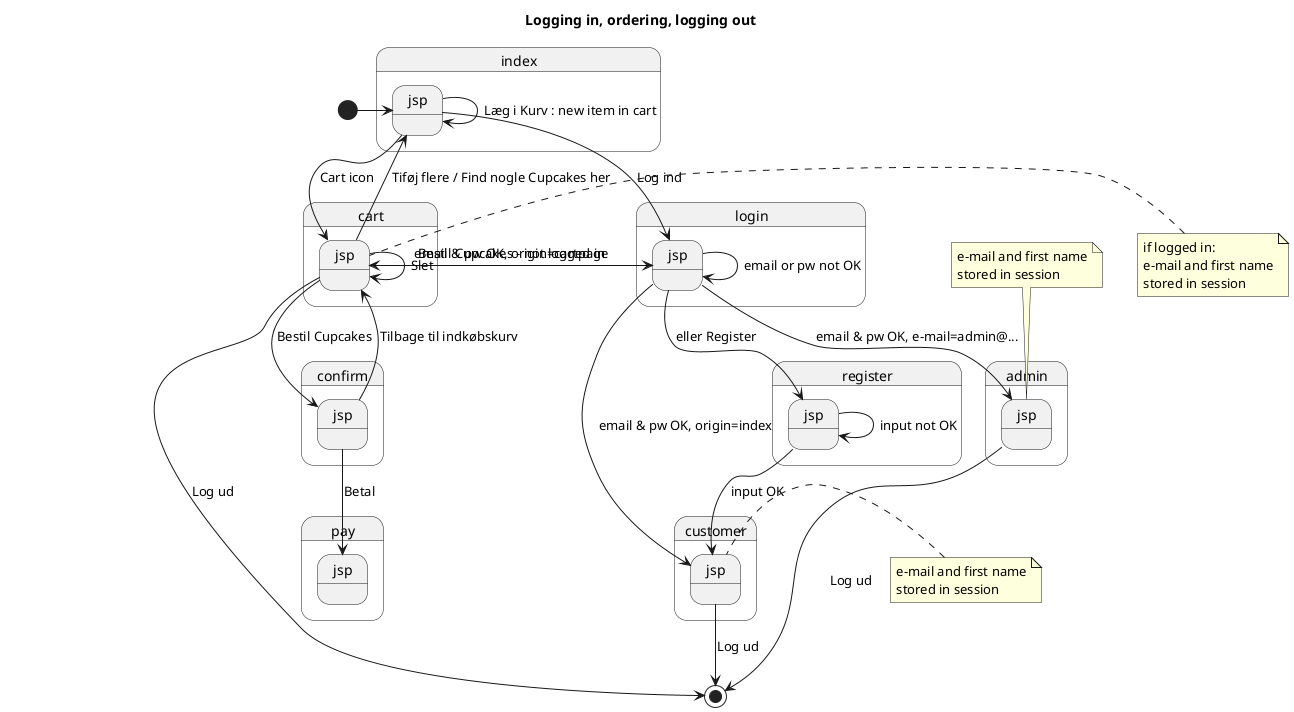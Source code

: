 
@startuml

Title Logging in, ordering, logging out

State index.jsp
State login.jsp
State cart.jsp
State customer.jsp
State confirm.jsp
State pay.jsp
State register.jsp
State admin.jsp

[*] -> index.jsp
index.jsp --> login.jsp : Log ind
login.jsp --> cart.jsp : email & pw OK, origin=cartpage
login.jsp --> login.jsp : email or pw not OK
login.jsp --> customer.jsp : email & pw OK, origin=index
login.jsp --> admin.jsp : email & pw OK, e-mail=admin@...


index.jsp --> index.jsp : Læg i Kurv : new item in cart
index.jsp --> cart.jsp : Cart icon
cart.jsp --> cart.jsp : Slet

cart.jsp --> login.jsp : Bestil Cupcakes - not logged in
cart.jsp --> index.jsp : Tiføj flere / Find nogle Cupcakes her
cart.jsp --> confirm.jsp : Bestil Cupcakes

confirm.jsp --> cart.jsp : Tilbage til indkøbskurv
confirm.jsp --> pay.jsp : Betal

register.jsp --> register.jsp : input not OK
register.jsp --> customer.jsp : input OK

customer.jsp --> [*] : Log ud
admin.jsp --> [*] : Log ud
cart.jsp --> [*] : Log ud


login.jsp --> register.jsp : eller Register

note left of customer.jsp
e-mail and first name
stored in session
end note

note left of cart.jsp
if logged in:
e-mail and first name
stored in session
end note

note top of admin.jsp
e-mail and first name
stored in session
end note


@enduml